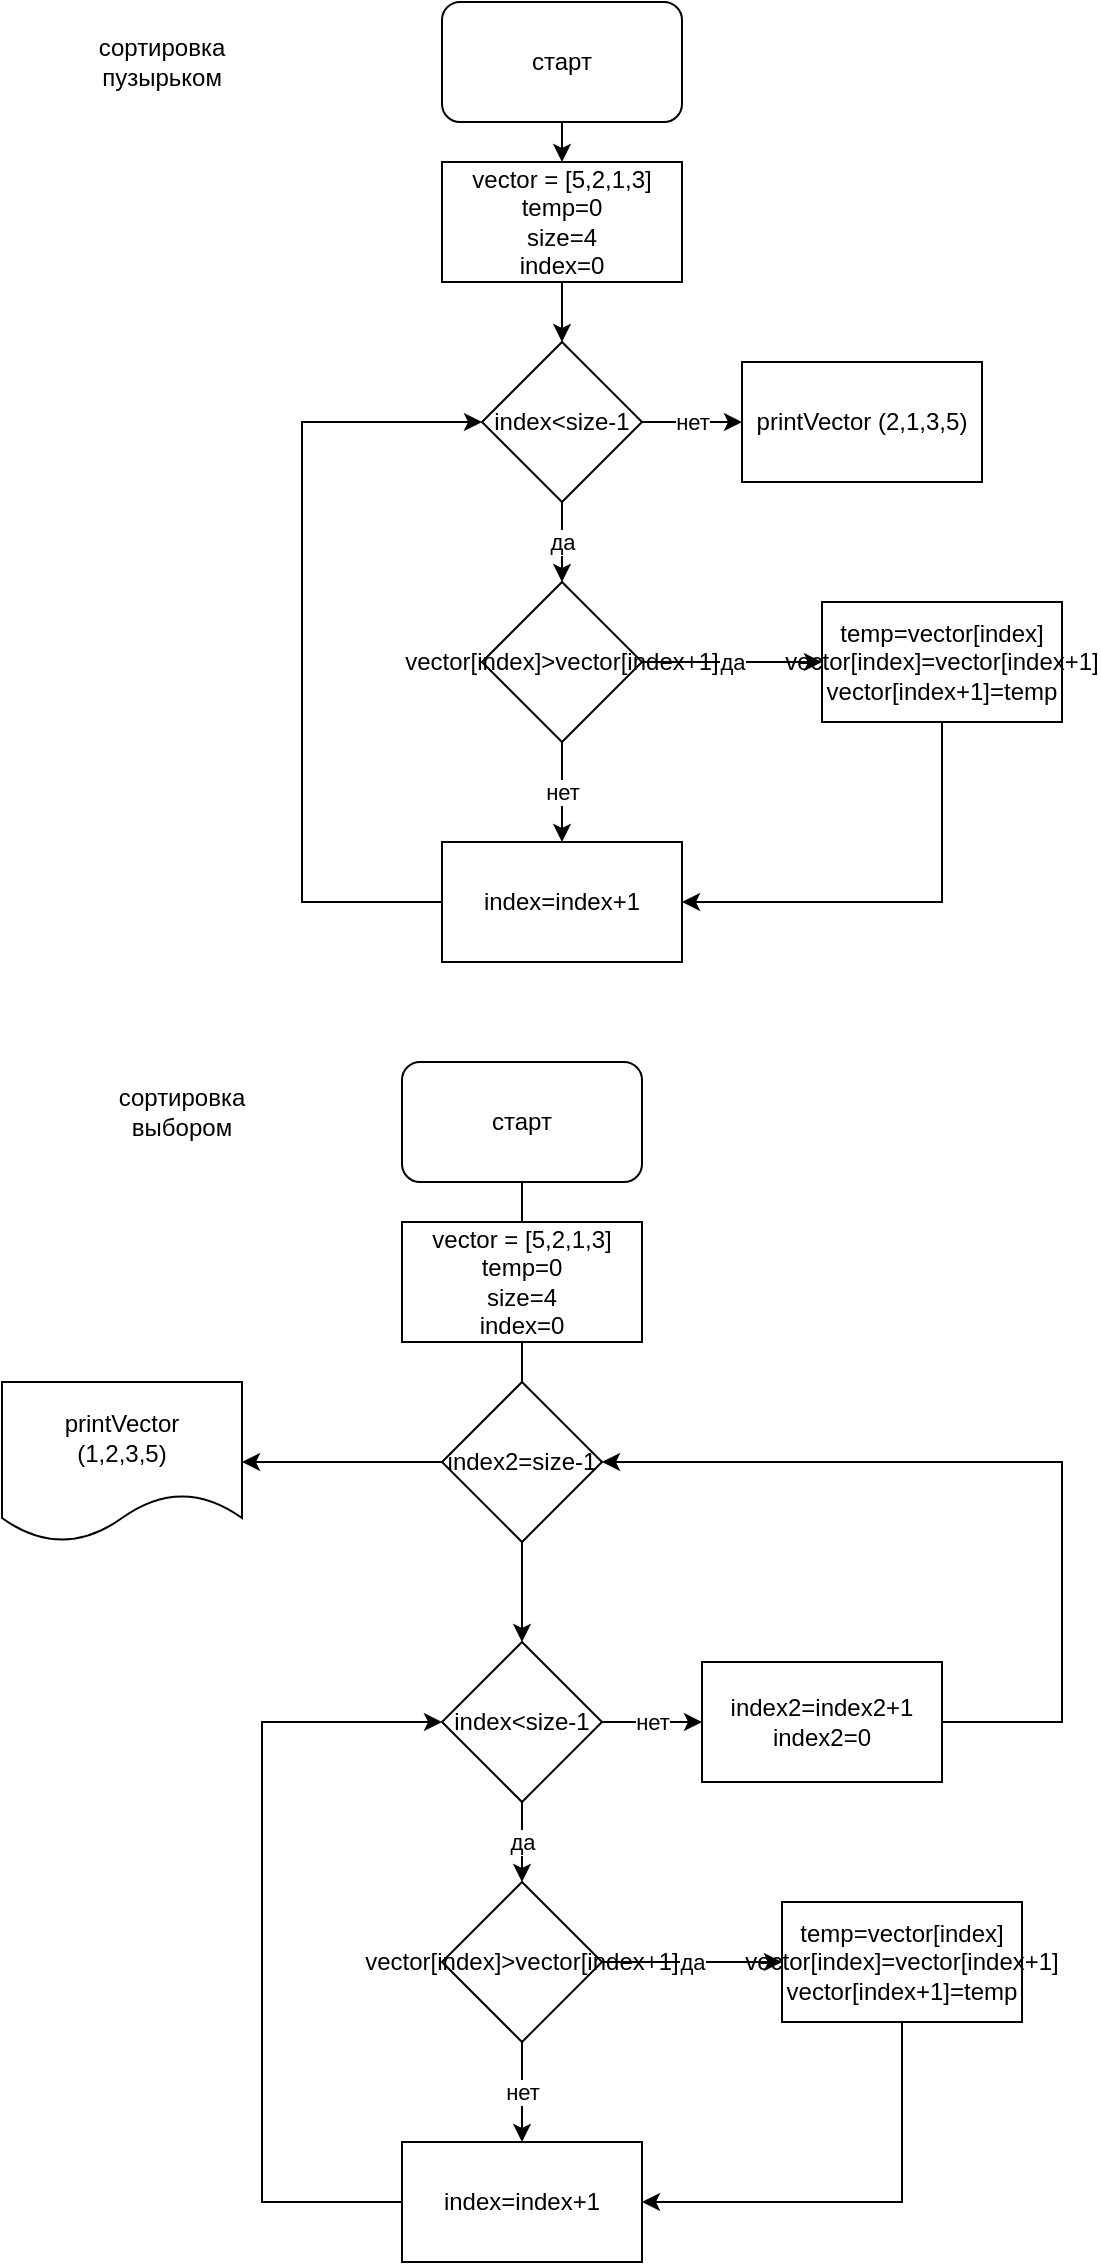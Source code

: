 <mxfile version="20.3.3" type="device"><diagram id="N7eAAfSIMWarI2rkaFtj" name="Страница 1"><mxGraphModel dx="656" dy="433" grid="1" gridSize="10" guides="1" tooltips="1" connect="1" arrows="1" fold="1" page="1" pageScale="1" pageWidth="827" pageHeight="1169" math="0" shadow="0"><root><mxCell id="0"/><mxCell id="1" parent="0"/><mxCell id="oL2WVdX3KbiOVVJ_GrnK-3" value="" style="edgeStyle=orthogonalEdgeStyle;rounded=0;orthogonalLoop=1;jettySize=auto;html=1;" edge="1" parent="1" source="oL2WVdX3KbiOVVJ_GrnK-1"><mxGeometry relative="1" as="geometry"><mxPoint x="310" y="110" as="targetPoint"/></mxGeometry></mxCell><mxCell id="oL2WVdX3KbiOVVJ_GrnK-1" value="старт" style="rounded=1;whiteSpace=wrap;html=1;" vertex="1" parent="1"><mxGeometry x="250" y="30" width="120" height="60" as="geometry"/></mxCell><mxCell id="oL2WVdX3KbiOVVJ_GrnK-6" value="" style="edgeStyle=orthogonalEdgeStyle;rounded=0;orthogonalLoop=1;jettySize=auto;html=1;" edge="1" parent="1" source="oL2WVdX3KbiOVVJ_GrnK-4" target="oL2WVdX3KbiOVVJ_GrnK-5"><mxGeometry relative="1" as="geometry"/></mxCell><mxCell id="oL2WVdX3KbiOVVJ_GrnK-4" value="vector = [5,2,1,3]&lt;br&gt;temp=0&lt;br&gt;size=4&lt;br&gt;index=0" style="rounded=0;whiteSpace=wrap;html=1;" vertex="1" parent="1"><mxGeometry x="250" y="110" width="120" height="60" as="geometry"/></mxCell><mxCell id="oL2WVdX3KbiOVVJ_GrnK-5" value="index&amp;lt;size-1" style="rhombus;whiteSpace=wrap;html=1;rounded=0;" vertex="1" parent="1"><mxGeometry x="270" y="200" width="80" height="80" as="geometry"/></mxCell><mxCell id="oL2WVdX3KbiOVVJ_GrnK-7" value="" style="endArrow=classic;html=1;rounded=0;exitX=0.5;exitY=1;exitDx=0;exitDy=0;" edge="1" parent="1" source="oL2WVdX3KbiOVVJ_GrnK-5"><mxGeometry relative="1" as="geometry"><mxPoint x="280" y="270" as="sourcePoint"/><mxPoint x="310" y="320" as="targetPoint"/></mxGeometry></mxCell><mxCell id="oL2WVdX3KbiOVVJ_GrnK-8" value="да" style="edgeLabel;resizable=0;html=1;align=center;verticalAlign=middle;" connectable="0" vertex="1" parent="oL2WVdX3KbiOVVJ_GrnK-7"><mxGeometry relative="1" as="geometry"/></mxCell><mxCell id="oL2WVdX3KbiOVVJ_GrnK-9" value="" style="endArrow=classic;html=1;rounded=0;exitX=1;exitY=0.5;exitDx=0;exitDy=0;" edge="1" parent="1" source="oL2WVdX3KbiOVVJ_GrnK-5"><mxGeometry relative="1" as="geometry"><mxPoint x="280" y="270" as="sourcePoint"/><mxPoint x="400" y="240" as="targetPoint"/></mxGeometry></mxCell><mxCell id="oL2WVdX3KbiOVVJ_GrnK-10" value="нет" style="edgeLabel;resizable=0;html=1;align=center;verticalAlign=middle;" connectable="0" vertex="1" parent="oL2WVdX3KbiOVVJ_GrnK-9"><mxGeometry relative="1" as="geometry"/></mxCell><mxCell id="oL2WVdX3KbiOVVJ_GrnK-11" value="vector[index]&amp;gt;vector[index+1]" style="rhombus;whiteSpace=wrap;html=1;" vertex="1" parent="1"><mxGeometry x="270" y="320" width="80" height="80" as="geometry"/></mxCell><mxCell id="oL2WVdX3KbiOVVJ_GrnK-12" value="" style="endArrow=classic;html=1;rounded=0;exitX=1;exitY=0.5;exitDx=0;exitDy=0;" edge="1" parent="1" source="oL2WVdX3KbiOVVJ_GrnK-11"><mxGeometry relative="1" as="geometry"><mxPoint x="280" y="270" as="sourcePoint"/><mxPoint x="440" y="360" as="targetPoint"/></mxGeometry></mxCell><mxCell id="oL2WVdX3KbiOVVJ_GrnK-13" value="да" style="edgeLabel;resizable=0;html=1;align=center;verticalAlign=middle;" connectable="0" vertex="1" parent="oL2WVdX3KbiOVVJ_GrnK-12"><mxGeometry relative="1" as="geometry"/></mxCell><mxCell id="oL2WVdX3KbiOVVJ_GrnK-14" value="" style="endArrow=classic;html=1;rounded=0;exitX=0.5;exitY=1;exitDx=0;exitDy=0;" edge="1" parent="1" source="oL2WVdX3KbiOVVJ_GrnK-11"><mxGeometry relative="1" as="geometry"><mxPoint x="280" y="270" as="sourcePoint"/><mxPoint x="310" y="450" as="targetPoint"/></mxGeometry></mxCell><mxCell id="oL2WVdX3KbiOVVJ_GrnK-15" value="нет" style="edgeLabel;resizable=0;html=1;align=center;verticalAlign=middle;" connectable="0" vertex="1" parent="oL2WVdX3KbiOVVJ_GrnK-14"><mxGeometry relative="1" as="geometry"/></mxCell><mxCell id="oL2WVdX3KbiOVVJ_GrnK-16" value="index=index+1" style="rounded=0;whiteSpace=wrap;html=1;" vertex="1" parent="1"><mxGeometry x="250" y="450" width="120" height="60" as="geometry"/></mxCell><mxCell id="oL2WVdX3KbiOVVJ_GrnK-17" value="" style="endArrow=classic;html=1;rounded=0;exitX=0;exitY=0.5;exitDx=0;exitDy=0;entryX=0;entryY=0.5;entryDx=0;entryDy=0;" edge="1" parent="1" source="oL2WVdX3KbiOVVJ_GrnK-16" target="oL2WVdX3KbiOVVJ_GrnK-5"><mxGeometry width="50" height="50" relative="1" as="geometry"><mxPoint x="310" y="290" as="sourcePoint"/><mxPoint x="360" y="240" as="targetPoint"/><Array as="points"><mxPoint x="180" y="480"/><mxPoint x="180" y="240"/></Array></mxGeometry></mxCell><mxCell id="oL2WVdX3KbiOVVJ_GrnK-18" value="temp=vector[index]&lt;br&gt;vector[index]=vector[index+1]&lt;br&gt;vector[index+1]=temp" style="rounded=0;whiteSpace=wrap;html=1;" vertex="1" parent="1"><mxGeometry x="440" y="330" width="120" height="60" as="geometry"/></mxCell><mxCell id="oL2WVdX3KbiOVVJ_GrnK-19" value="" style="endArrow=classic;html=1;rounded=0;exitX=0.5;exitY=1;exitDx=0;exitDy=0;entryX=1;entryY=0.5;entryDx=0;entryDy=0;" edge="1" parent="1" source="oL2WVdX3KbiOVVJ_GrnK-18" target="oL2WVdX3KbiOVVJ_GrnK-16"><mxGeometry width="50" height="50" relative="1" as="geometry"><mxPoint x="310" y="280" as="sourcePoint"/><mxPoint x="360" y="230" as="targetPoint"/><Array as="points"><mxPoint x="500" y="480"/></Array></mxGeometry></mxCell><mxCell id="oL2WVdX3KbiOVVJ_GrnK-20" value="printVector (2,1,3,5)" style="rounded=0;whiteSpace=wrap;html=1;" vertex="1" parent="1"><mxGeometry x="400" y="210" width="120" height="60" as="geometry"/></mxCell><mxCell id="oL2WVdX3KbiOVVJ_GrnK-43" value="" style="edgeStyle=orthogonalEdgeStyle;rounded=0;orthogonalLoop=1;jettySize=auto;html=1;" edge="1" parent="1" source="oL2WVdX3KbiOVVJ_GrnK-44"><mxGeometry relative="1" as="geometry"><mxPoint x="290" y="760" as="targetPoint"/></mxGeometry></mxCell><mxCell id="oL2WVdX3KbiOVVJ_GrnK-44" value="старт" style="rounded=1;whiteSpace=wrap;html=1;" vertex="1" parent="1"><mxGeometry x="230" y="560" width="120" height="60" as="geometry"/></mxCell><mxCell id="oL2WVdX3KbiOVVJ_GrnK-45" value="" style="edgeStyle=orthogonalEdgeStyle;rounded=0;orthogonalLoop=1;jettySize=auto;html=1;" edge="1" parent="1" source="oL2WVdX3KbiOVVJ_GrnK-46" target="oL2WVdX3KbiOVVJ_GrnK-47"><mxGeometry relative="1" as="geometry"/></mxCell><mxCell id="oL2WVdX3KbiOVVJ_GrnK-46" value="vector = [5,2,1,3]&lt;br&gt;temp=0&lt;br&gt;size=4&lt;br&gt;index=0" style="rounded=0;whiteSpace=wrap;html=1;" vertex="1" parent="1"><mxGeometry x="230" y="640" width="120" height="60" as="geometry"/></mxCell><mxCell id="oL2WVdX3KbiOVVJ_GrnK-47" value="index&amp;lt;size-1" style="rhombus;whiteSpace=wrap;html=1;rounded=0;" vertex="1" parent="1"><mxGeometry x="250" y="850" width="80" height="80" as="geometry"/></mxCell><mxCell id="oL2WVdX3KbiOVVJ_GrnK-48" value="" style="endArrow=classic;html=1;rounded=0;exitX=0.5;exitY=1;exitDx=0;exitDy=0;" edge="1" parent="1" source="oL2WVdX3KbiOVVJ_GrnK-47"><mxGeometry relative="1" as="geometry"><mxPoint x="260" y="920" as="sourcePoint"/><mxPoint x="290" y="970" as="targetPoint"/></mxGeometry></mxCell><mxCell id="oL2WVdX3KbiOVVJ_GrnK-49" value="да" style="edgeLabel;resizable=0;html=1;align=center;verticalAlign=middle;" connectable="0" vertex="1" parent="oL2WVdX3KbiOVVJ_GrnK-48"><mxGeometry relative="1" as="geometry"/></mxCell><mxCell id="oL2WVdX3KbiOVVJ_GrnK-50" value="" style="endArrow=classic;html=1;rounded=0;exitX=1;exitY=0.5;exitDx=0;exitDy=0;" edge="1" parent="1" source="oL2WVdX3KbiOVVJ_GrnK-47"><mxGeometry relative="1" as="geometry"><mxPoint x="260" y="920" as="sourcePoint"/><mxPoint x="380" y="890" as="targetPoint"/></mxGeometry></mxCell><mxCell id="oL2WVdX3KbiOVVJ_GrnK-51" value="нет" style="edgeLabel;resizable=0;html=1;align=center;verticalAlign=middle;" connectable="0" vertex="1" parent="oL2WVdX3KbiOVVJ_GrnK-50"><mxGeometry relative="1" as="geometry"/></mxCell><mxCell id="oL2WVdX3KbiOVVJ_GrnK-52" value="vector[index]&amp;gt;vector[index+1]" style="rhombus;whiteSpace=wrap;html=1;" vertex="1" parent="1"><mxGeometry x="250" y="970" width="80" height="80" as="geometry"/></mxCell><mxCell id="oL2WVdX3KbiOVVJ_GrnK-53" value="" style="endArrow=classic;html=1;rounded=0;exitX=1;exitY=0.5;exitDx=0;exitDy=0;" edge="1" parent="1" source="oL2WVdX3KbiOVVJ_GrnK-52"><mxGeometry relative="1" as="geometry"><mxPoint x="260" y="920" as="sourcePoint"/><mxPoint x="420" y="1010" as="targetPoint"/></mxGeometry></mxCell><mxCell id="oL2WVdX3KbiOVVJ_GrnK-54" value="да" style="edgeLabel;resizable=0;html=1;align=center;verticalAlign=middle;" connectable="0" vertex="1" parent="oL2WVdX3KbiOVVJ_GrnK-53"><mxGeometry relative="1" as="geometry"/></mxCell><mxCell id="oL2WVdX3KbiOVVJ_GrnK-55" value="" style="endArrow=classic;html=1;rounded=0;exitX=0.5;exitY=1;exitDx=0;exitDy=0;" edge="1" parent="1" source="oL2WVdX3KbiOVVJ_GrnK-52"><mxGeometry relative="1" as="geometry"><mxPoint x="260" y="920" as="sourcePoint"/><mxPoint x="290" y="1100" as="targetPoint"/></mxGeometry></mxCell><mxCell id="oL2WVdX3KbiOVVJ_GrnK-56" value="нет" style="edgeLabel;resizable=0;html=1;align=center;verticalAlign=middle;" connectable="0" vertex="1" parent="oL2WVdX3KbiOVVJ_GrnK-55"><mxGeometry relative="1" as="geometry"/></mxCell><mxCell id="oL2WVdX3KbiOVVJ_GrnK-57" value="index=index+1" style="rounded=0;whiteSpace=wrap;html=1;" vertex="1" parent="1"><mxGeometry x="230" y="1100" width="120" height="60" as="geometry"/></mxCell><mxCell id="oL2WVdX3KbiOVVJ_GrnK-58" value="" style="endArrow=classic;html=1;rounded=0;exitX=0;exitY=0.5;exitDx=0;exitDy=0;entryX=0;entryY=0.5;entryDx=0;entryDy=0;" edge="1" parent="1" source="oL2WVdX3KbiOVVJ_GrnK-57" target="oL2WVdX3KbiOVVJ_GrnK-47"><mxGeometry width="50" height="50" relative="1" as="geometry"><mxPoint x="290" y="940" as="sourcePoint"/><mxPoint x="340" y="890" as="targetPoint"/><Array as="points"><mxPoint x="160" y="1130"/><mxPoint x="160" y="890"/></Array></mxGeometry></mxCell><mxCell id="oL2WVdX3KbiOVVJ_GrnK-59" value="temp=vector[index]&lt;br&gt;vector[index]=vector[index+1]&lt;br&gt;vector[index+1]=temp" style="rounded=0;whiteSpace=wrap;html=1;" vertex="1" parent="1"><mxGeometry x="420" y="980" width="120" height="60" as="geometry"/></mxCell><mxCell id="oL2WVdX3KbiOVVJ_GrnK-60" value="" style="endArrow=classic;html=1;rounded=0;exitX=0.5;exitY=1;exitDx=0;exitDy=0;entryX=1;entryY=0.5;entryDx=0;entryDy=0;" edge="1" parent="1" source="oL2WVdX3KbiOVVJ_GrnK-59" target="oL2WVdX3KbiOVVJ_GrnK-57"><mxGeometry width="50" height="50" relative="1" as="geometry"><mxPoint x="290" y="930" as="sourcePoint"/><mxPoint x="340" y="880" as="targetPoint"/><Array as="points"><mxPoint x="480" y="1130"/></Array></mxGeometry></mxCell><mxCell id="oL2WVdX3KbiOVVJ_GrnK-61" value="index2=index2+1&lt;br&gt;index2=0" style="rounded=0;whiteSpace=wrap;html=1;" vertex="1" parent="1"><mxGeometry x="380" y="860" width="120" height="60" as="geometry"/></mxCell><mxCell id="oL2WVdX3KbiOVVJ_GrnK-62" value="index2=size-1" style="rhombus;whiteSpace=wrap;html=1;" vertex="1" parent="1"><mxGeometry x="250" y="720" width="80" height="80" as="geometry"/></mxCell><mxCell id="oL2WVdX3KbiOVVJ_GrnK-65" value="" style="endArrow=classic;html=1;rounded=0;exitX=1;exitY=0.5;exitDx=0;exitDy=0;entryX=1;entryY=0.5;entryDx=0;entryDy=0;" edge="1" parent="1" source="oL2WVdX3KbiOVVJ_GrnK-61" target="oL2WVdX3KbiOVVJ_GrnK-62"><mxGeometry width="50" height="50" relative="1" as="geometry"><mxPoint x="260" y="890" as="sourcePoint"/><mxPoint x="530" y="770" as="targetPoint"/><Array as="points"><mxPoint x="560" y="890"/><mxPoint x="560" y="760"/></Array></mxGeometry></mxCell><mxCell id="oL2WVdX3KbiOVVJ_GrnK-66" value="" style="endArrow=classic;html=1;rounded=0;exitX=0;exitY=0.5;exitDx=0;exitDy=0;entryX=1;entryY=0.5;entryDx=0;entryDy=0;" edge="1" parent="1" source="oL2WVdX3KbiOVVJ_GrnK-62" target="oL2WVdX3KbiOVVJ_GrnK-67"><mxGeometry width="50" height="50" relative="1" as="geometry"><mxPoint x="270" y="890" as="sourcePoint"/><mxPoint x="160" y="680" as="targetPoint"/></mxGeometry></mxCell><mxCell id="oL2WVdX3KbiOVVJ_GrnK-67" value="printVector&lt;br&gt;(1,2,3,5)" style="shape=document;whiteSpace=wrap;html=1;boundedLbl=1;" vertex="1" parent="1"><mxGeometry x="30" y="720" width="120" height="80" as="geometry"/></mxCell><mxCell id="oL2WVdX3KbiOVVJ_GrnK-68" value="сортировка выбором" style="text;html=1;strokeColor=none;fillColor=none;align=center;verticalAlign=middle;whiteSpace=wrap;rounded=0;" vertex="1" parent="1"><mxGeometry x="90" y="570" width="60" height="30" as="geometry"/></mxCell><mxCell id="oL2WVdX3KbiOVVJ_GrnK-69" value="сортировка пузырьком" style="text;html=1;strokeColor=none;fillColor=none;align=center;verticalAlign=middle;whiteSpace=wrap;rounded=0;" vertex="1" parent="1"><mxGeometry x="80" y="45" width="60" height="30" as="geometry"/></mxCell></root></mxGraphModel></diagram></mxfile>